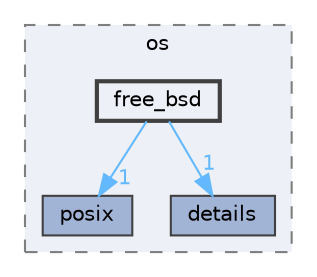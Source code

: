 digraph "external/libcds/cds/os/free_bsd"
{
 // LATEX_PDF_SIZE
  bgcolor="transparent";
  edge [fontname=Helvetica,fontsize=10,labelfontname=Helvetica,labelfontsize=10];
  node [fontname=Helvetica,fontsize=10,shape=box,height=0.2,width=0.4];
  compound=true
  subgraph clusterdir_edfad5caf0e18ec13d00c1955d84d358 {
    graph [ bgcolor="#edf0f7", pencolor="grey50", label="os", fontname=Helvetica,fontsize=10 style="filled,dashed", URL="dir_edfad5caf0e18ec13d00c1955d84d358.html",tooltip=""]
  dir_27d833843c305f4d7249a75ea206c342 [label="posix", fillcolor="#a2b4d6", color="grey25", style="filled", URL="dir_27d833843c305f4d7249a75ea206c342.html",tooltip=""];
  dir_43b0696dab921620d2ba6ac03239c8bb [label="details", fillcolor="#a2b4d6", color="grey25", style="filled", URL="dir_43b0696dab921620d2ba6ac03239c8bb.html",tooltip=""];
  dir_db011163998129f243e2823b9d45b32d [label="free_bsd", fillcolor="#edf0f7", color="grey25", style="filled,bold", URL="dir_db011163998129f243e2823b9d45b32d.html",tooltip=""];
  }
  dir_db011163998129f243e2823b9d45b32d->dir_27d833843c305f4d7249a75ea206c342 [headlabel="1", labeldistance=1.5 headhref="dir_000332_000560.html" href="dir_000332_000560.html" color="steelblue1" fontcolor="steelblue1"];
  dir_db011163998129f243e2823b9d45b32d->dir_43b0696dab921620d2ba6ac03239c8bb [headlabel="1", labeldistance=1.5 headhref="dir_000332_000198.html" href="dir_000332_000198.html" color="steelblue1" fontcolor="steelblue1"];
}
